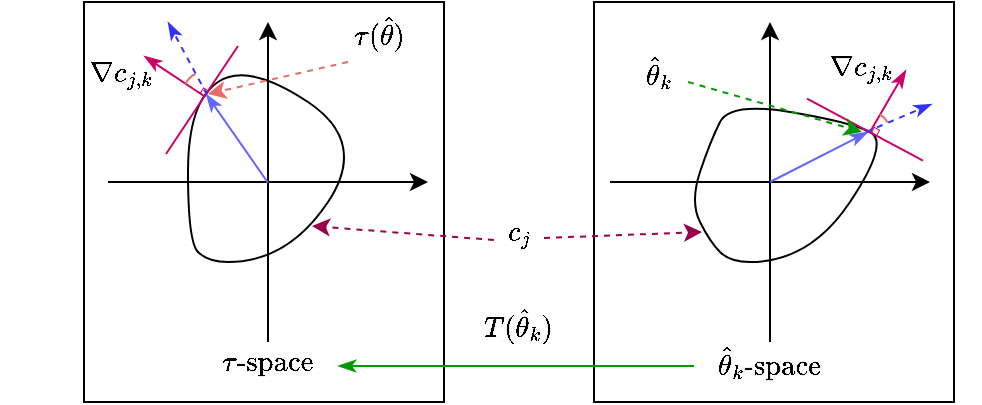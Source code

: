 <mxfile version="24.7.8">
  <diagram name="Page-1" id="PFW9ROUeaLnqZc74HKiG">
    <mxGraphModel dx="552" dy="328" grid="1" gridSize="10" guides="1" tooltips="1" connect="1" arrows="1" fold="1" page="1" pageScale="1" pageWidth="1200" pageHeight="1600" math="1" shadow="0">
      <root>
        <mxCell id="0" />
        <mxCell id="1" style="" parent="0" />
        <mxCell id="38fJi7SkvV0uXjDz1UZW-1" value="" style="endArrow=classic;html=1;rounded=0;" parent="1" edge="1">
          <mxGeometry width="50" height="50" relative="1" as="geometry">
            <mxPoint x="360" y="400" as="sourcePoint" />
            <mxPoint x="520" y="400" as="targetPoint" />
          </mxGeometry>
        </mxCell>
        <mxCell id="38fJi7SkvV0uXjDz1UZW-2" value="" style="endArrow=classic;html=1;rounded=0;" parent="1" edge="1">
          <mxGeometry width="50" height="50" relative="1" as="geometry">
            <mxPoint x="440" y="480" as="sourcePoint" />
            <mxPoint x="440" y="320" as="targetPoint" />
          </mxGeometry>
        </mxCell>
        <mxCell id="38fJi7SkvV0uXjDz1UZW-4" value="" style="endArrow=classic;html=1;rounded=0;" parent="1" edge="1">
          <mxGeometry width="50" height="50" relative="1" as="geometry">
            <mxPoint x="611" y="400" as="sourcePoint" />
            <mxPoint x="771" y="400" as="targetPoint" />
          </mxGeometry>
        </mxCell>
        <mxCell id="38fJi7SkvV0uXjDz1UZW-5" value="" style="endArrow=classic;html=1;rounded=0;" parent="1" edge="1">
          <mxGeometry width="50" height="50" relative="1" as="geometry">
            <mxPoint x="691" y="480" as="sourcePoint" />
            <mxPoint x="691" y="320" as="targetPoint" />
          </mxGeometry>
        </mxCell>
        <mxCell id="32McBoKnaoFnG0dK8qUR-18" value="" style="rounded=0;whiteSpace=wrap;html=1;fillColor=none;" vertex="1" parent="1">
          <mxGeometry x="348" y="310" width="180" height="200" as="geometry" />
        </mxCell>
        <mxCell id="32McBoKnaoFnG0dK8qUR-19" value="" style="rounded=0;whiteSpace=wrap;html=1;fillColor=none;" vertex="1" parent="1">
          <mxGeometry x="603" y="310" width="180" height="200" as="geometry" />
        </mxCell>
        <mxCell id="38fJi7SkvV0uXjDz1UZW-3" value="lines" style="" parent="0" />
        <mxCell id="38fJi7SkvV0uXjDz1UZW-8" value="" style="curved=1;endArrow=none;html=1;rounded=0;endFill=0;" parent="38fJi7SkvV0uXjDz1UZW-3" edge="1">
          <mxGeometry width="50" height="50" relative="1" as="geometry">
            <mxPoint x="420" y="440" as="sourcePoint" />
            <mxPoint x="420" y="440" as="targetPoint" />
            <Array as="points">
              <mxPoint x="450" y="440" />
              <mxPoint x="490" y="380" />
              <mxPoint x="430" y="340" />
              <mxPoint x="400" y="360" />
              <mxPoint x="400" y="430" />
              <mxPoint x="410" y="440" />
            </Array>
          </mxGeometry>
        </mxCell>
        <mxCell id="38fJi7SkvV0uXjDz1UZW-9" value="" style="curved=1;endArrow=none;html=1;rounded=0;endFill=0;" parent="38fJi7SkvV0uXjDz1UZW-3" edge="1">
          <mxGeometry width="50" height="50" relative="1" as="geometry">
            <mxPoint x="681" y="440" as="sourcePoint" />
            <mxPoint x="681" y="440" as="targetPoint" />
            <Array as="points">
              <mxPoint x="711" y="440" />
              <mxPoint x="751" y="380" />
              <mxPoint x="731" y="370" />
              <mxPoint x="671" y="360" />
              <mxPoint x="661" y="380" />
              <mxPoint x="651" y="410" />
              <mxPoint x="661" y="430" />
              <mxPoint x="671" y="440" />
            </Array>
          </mxGeometry>
        </mxCell>
        <mxCell id="38fJi7SkvV0uXjDz1UZW-10" value="" style="endArrow=classicThin;html=1;rounded=0;strokeWidth=1;endFill=1;strokeColor=#CC0066;fillColor=#e3c800;" parent="38fJi7SkvV0uXjDz1UZW-3" edge="1">
          <mxGeometry width="50" height="50" relative="1" as="geometry">
            <mxPoint x="408" y="357" as="sourcePoint" />
            <mxPoint x="378" y="337" as="targetPoint" />
          </mxGeometry>
        </mxCell>
        <mxCell id="38fJi7SkvV0uXjDz1UZW-12" value="" style="endArrow=none;html=1;rounded=0;strokeWidth=1;fillColor=#e3c800;strokeColor=#CC0066;" parent="38fJi7SkvV0uXjDz1UZW-3" edge="1">
          <mxGeometry width="50" height="50" relative="1" as="geometry">
            <mxPoint x="389" y="386" as="sourcePoint" />
            <mxPoint x="425" y="332" as="targetPoint" />
          </mxGeometry>
        </mxCell>
        <mxCell id="38fJi7SkvV0uXjDz1UZW-13" value="" style="rounded=0;whiteSpace=wrap;html=1;rotation=-56.4;strokeWidth=0.5;fillColor=none;strokeColor=#CC0066;" parent="38fJi7SkvV0uXjDz1UZW-3" vertex="1">
          <mxGeometry x="406.48" y="353.35" width="3" height="3" as="geometry" />
        </mxCell>
        <mxCell id="38fJi7SkvV0uXjDz1UZW-22" value="" style="endArrow=classicThin;html=1;rounded=0;strokeWidth=1;endFill=1;strokeColor=#CC0066;fillColor=#e3c800;" parent="38fJi7SkvV0uXjDz1UZW-3" edge="1">
          <mxGeometry width="50" height="50" relative="1" as="geometry">
            <mxPoint x="741" y="375" as="sourcePoint" />
            <mxPoint x="759" y="344" as="targetPoint" />
          </mxGeometry>
        </mxCell>
        <mxCell id="38fJi7SkvV0uXjDz1UZW-23" value="" style="endArrow=none;html=1;rounded=0;strokeWidth=1;fillColor=#e3c800;strokeColor=#CC0066;" parent="38fJi7SkvV0uXjDz1UZW-3" edge="1">
          <mxGeometry width="50" height="50" relative="1" as="geometry">
            <mxPoint x="709.5" y="358.35" as="sourcePoint" />
            <mxPoint x="767.5" y="389.35" as="targetPoint" />
          </mxGeometry>
        </mxCell>
        <mxCell id="38fJi7SkvV0uXjDz1UZW-24" value="" style="rounded=0;whiteSpace=wrap;html=1;rotation=28.6;strokeWidth=0.5;fillColor=none;strokeColor=#CC0066;" parent="38fJi7SkvV0uXjDz1UZW-3" vertex="1">
          <mxGeometry x="742" y="373" width="3" height="3" as="geometry" />
        </mxCell>
        <mxCell id="38fJi7SkvV0uXjDz1UZW-28" value="" style="endArrow=classicThin;html=1;rounded=0;strokeWidth=1;endFill=1;strokeColor=#6666FF;" parent="38fJi7SkvV0uXjDz1UZW-3" edge="1">
          <mxGeometry width="50" height="50" relative="1" as="geometry">
            <mxPoint x="691" y="400" as="sourcePoint" />
            <mxPoint x="740" y="375" as="targetPoint" />
          </mxGeometry>
        </mxCell>
        <mxCell id="38fJi7SkvV0uXjDz1UZW-46" value="" style="verticalLabelPosition=bottom;verticalAlign=top;html=1;shape=mxgraph.basic.arc;startAngle=0.079;endAngle=0.171;strokeColor=#EA6B66;" parent="38fJi7SkvV0uXjDz1UZW-3" vertex="1">
          <mxGeometry x="731" y="365" width="20" height="20" as="geometry" />
        </mxCell>
        <mxCell id="DNTKA2CnVa8zqPOTPg3f-1" value="" style="endArrow=classic;html=1;rounded=0;dashed=1;strokeColor=#EA6B66;" parent="38fJi7SkvV0uXjDz1UZW-3" edge="1">
          <mxGeometry width="50" height="50" relative="1" as="geometry">
            <mxPoint x="480" y="340" as="sourcePoint" />
            <mxPoint x="410" y="356" as="targetPoint" />
          </mxGeometry>
        </mxCell>
        <mxCell id="DNTKA2CnVa8zqPOTPg3f-7" value="" style="endArrow=classicThin;dashed=1;html=1;rounded=0;endFill=1;strokeColor=#3333FF;" parent="38fJi7SkvV0uXjDz1UZW-3" edge="1">
          <mxGeometry width="50" height="50" relative="1" as="geometry">
            <mxPoint x="739" y="375" as="sourcePoint" />
            <mxPoint x="772" y="361" as="targetPoint" />
          </mxGeometry>
        </mxCell>
        <mxCell id="DNTKA2CnVa8zqPOTPg3f-8" value="" style="endArrow=classic;html=1;rounded=0;dashed=1;strokeColor=#99004D;" parent="38fJi7SkvV0uXjDz1UZW-3" edge="1">
          <mxGeometry width="50" height="50" relative="1" as="geometry">
            <mxPoint x="553" y="429" as="sourcePoint" />
            <mxPoint x="462" y="422" as="targetPoint" />
          </mxGeometry>
        </mxCell>
        <mxCell id="DNTKA2CnVa8zqPOTPg3f-9" value="" style="endArrow=classic;html=1;rounded=0;dashed=1;strokeColor=#99004D;" parent="38fJi7SkvV0uXjDz1UZW-3" edge="1">
          <mxGeometry width="50" height="50" relative="1" as="geometry">
            <mxPoint x="578" y="428" as="sourcePoint" />
            <mxPoint x="657" y="425" as="targetPoint" />
          </mxGeometry>
        </mxCell>
        <mxCell id="IHs5Gaeb5Mv6f3-94lG3-10" value="" style="endArrow=none;html=1;rounded=0;strokeColor=#009900;startArrow=classicThin;startFill=1;endFill=0;" parent="38fJi7SkvV0uXjDz1UZW-3" edge="1">
          <mxGeometry width="50" height="50" relative="1" as="geometry">
            <mxPoint x="475" y="492" as="sourcePoint" />
            <mxPoint x="653" y="492" as="targetPoint" />
          </mxGeometry>
        </mxCell>
        <mxCell id="32McBoKnaoFnG0dK8qUR-9" value="" style="endArrow=classic;html=1;rounded=0;dashed=1;strokeColor=#009900;" edge="1" parent="38fJi7SkvV0uXjDz1UZW-3">
          <mxGeometry width="50" height="50" relative="1" as="geometry">
            <mxPoint x="650" y="350" as="sourcePoint" />
            <mxPoint x="737" y="375" as="targetPoint" />
          </mxGeometry>
        </mxCell>
        <mxCell id="32McBoKnaoFnG0dK8qUR-13" value="" style="endArrow=classicThin;html=1;rounded=0;strokeWidth=1;endFill=1;strokeColor=#6666FF;" edge="1" parent="38fJi7SkvV0uXjDz1UZW-3">
          <mxGeometry width="50" height="50" relative="1" as="geometry">
            <mxPoint x="440" y="400.35" as="sourcePoint" />
            <mxPoint x="409" y="356" as="targetPoint" />
          </mxGeometry>
        </mxCell>
        <mxCell id="32McBoKnaoFnG0dK8qUR-14" value="" style="endArrow=classicThin;dashed=1;html=1;rounded=0;endFill=1;strokeColor=#3333FF;" edge="1" parent="38fJi7SkvV0uXjDz1UZW-3">
          <mxGeometry width="50" height="50" relative="1" as="geometry">
            <mxPoint x="409.48" y="356.35" as="sourcePoint" />
            <mxPoint x="390" y="320" as="targetPoint" />
          </mxGeometry>
        </mxCell>
        <mxCell id="32McBoKnaoFnG0dK8qUR-16" value="" style="verticalLabelPosition=bottom;verticalAlign=top;html=1;shape=mxgraph.basic.arc;startAngle=0.815;endAngle=0.928;strokeColor=#EA6B66;" vertex="1" parent="38fJi7SkvV0uXjDz1UZW-3">
          <mxGeometry x="397.98" y="345" width="20" height="20" as="geometry" />
        </mxCell>
        <mxCell id="38fJi7SkvV0uXjDz1UZW-14" value="space" style="" parent="0" />
        <mxCell id="38fJi7SkvV0uXjDz1UZW-15" value="$$\tau\text{-space}$$" style="text;html=1;align=center;verticalAlign=middle;resizable=0;points=[];autosize=1;strokeColor=none;fillColor=none;" parent="38fJi7SkvV0uXjDz1UZW-14" vertex="1">
          <mxGeometry x="369" y="475" width="140" height="30" as="geometry" />
        </mxCell>
        <mxCell id="38fJi7SkvV0uXjDz1UZW-16" value="$$\hat\theta_k\text{-space}$$" style="text;html=1;align=center;verticalAlign=middle;resizable=0;points=[];autosize=1;strokeColor=none;fillColor=none;" parent="38fJi7SkvV0uXjDz1UZW-14" vertex="1">
          <mxGeometry x="600" y="475" width="180" height="30" as="geometry" />
        </mxCell>
        <mxCell id="38fJi7SkvV0uXjDz1UZW-17" value="math" style="" parent="0" />
        <mxCell id="38fJi7SkvV0uXjDz1UZW-19" value="$$\nabla c_{j,k}$$" style="text;html=1;align=center;verticalAlign=middle;resizable=0;points=[];autosize=1;strokeColor=none;fillColor=none;" parent="38fJi7SkvV0uXjDz1UZW-17" vertex="1">
          <mxGeometry x="306" y="331" width="120" height="30" as="geometry" />
        </mxCell>
        <mxCell id="38fJi7SkvV0uXjDz1UZW-20" value="$$\nabla c_{j,k}$$" style="text;html=1;align=center;verticalAlign=middle;resizable=0;points=[];autosize=1;strokeColor=none;fillColor=none;" parent="38fJi7SkvV0uXjDz1UZW-17" vertex="1">
          <mxGeometry x="676" y="328" width="120" height="30" as="geometry" />
        </mxCell>
        <mxCell id="38fJi7SkvV0uXjDz1UZW-33" value="$$\hat\theta_k$$" style="text;html=1;align=center;verticalAlign=middle;resizable=0;points=[];autosize=1;strokeColor=none;fillColor=none;" parent="38fJi7SkvV0uXjDz1UZW-17" vertex="1">
          <mxGeometry x="580" y="330" width="110" height="30" as="geometry" />
        </mxCell>
        <mxCell id="38fJi7SkvV0uXjDz1UZW-38" value="$$\tau(\hat\theta)$$" style="text;html=1;align=center;verticalAlign=middle;resizable=0;points=[];autosize=1;strokeColor=none;fillColor=none;" parent="38fJi7SkvV0uXjDz1UZW-17" vertex="1">
          <mxGeometry x="430" y="310" width="130" height="30" as="geometry" />
        </mxCell>
        <mxCell id="38fJi7SkvV0uXjDz1UZW-42" value="$$T(\hat\theta_k)$$" style="text;html=1;align=center;verticalAlign=middle;resizable=0;points=[];autosize=1;strokeColor=none;fillColor=none;" parent="38fJi7SkvV0uXjDz1UZW-17" vertex="1">
          <mxGeometry x="500" y="456" width="130" height="30" as="geometry" />
        </mxCell>
        <mxCell id="DNTKA2CnVa8zqPOTPg3f-10" value="$$c_j$$" style="text;html=1;align=center;verticalAlign=middle;resizable=0;points=[];autosize=1;strokeColor=none;fillColor=none;" parent="38fJi7SkvV0uXjDz1UZW-17" vertex="1">
          <mxGeometry x="530" y="410" width="70" height="30" as="geometry" />
        </mxCell>
      </root>
    </mxGraphModel>
  </diagram>
</mxfile>
